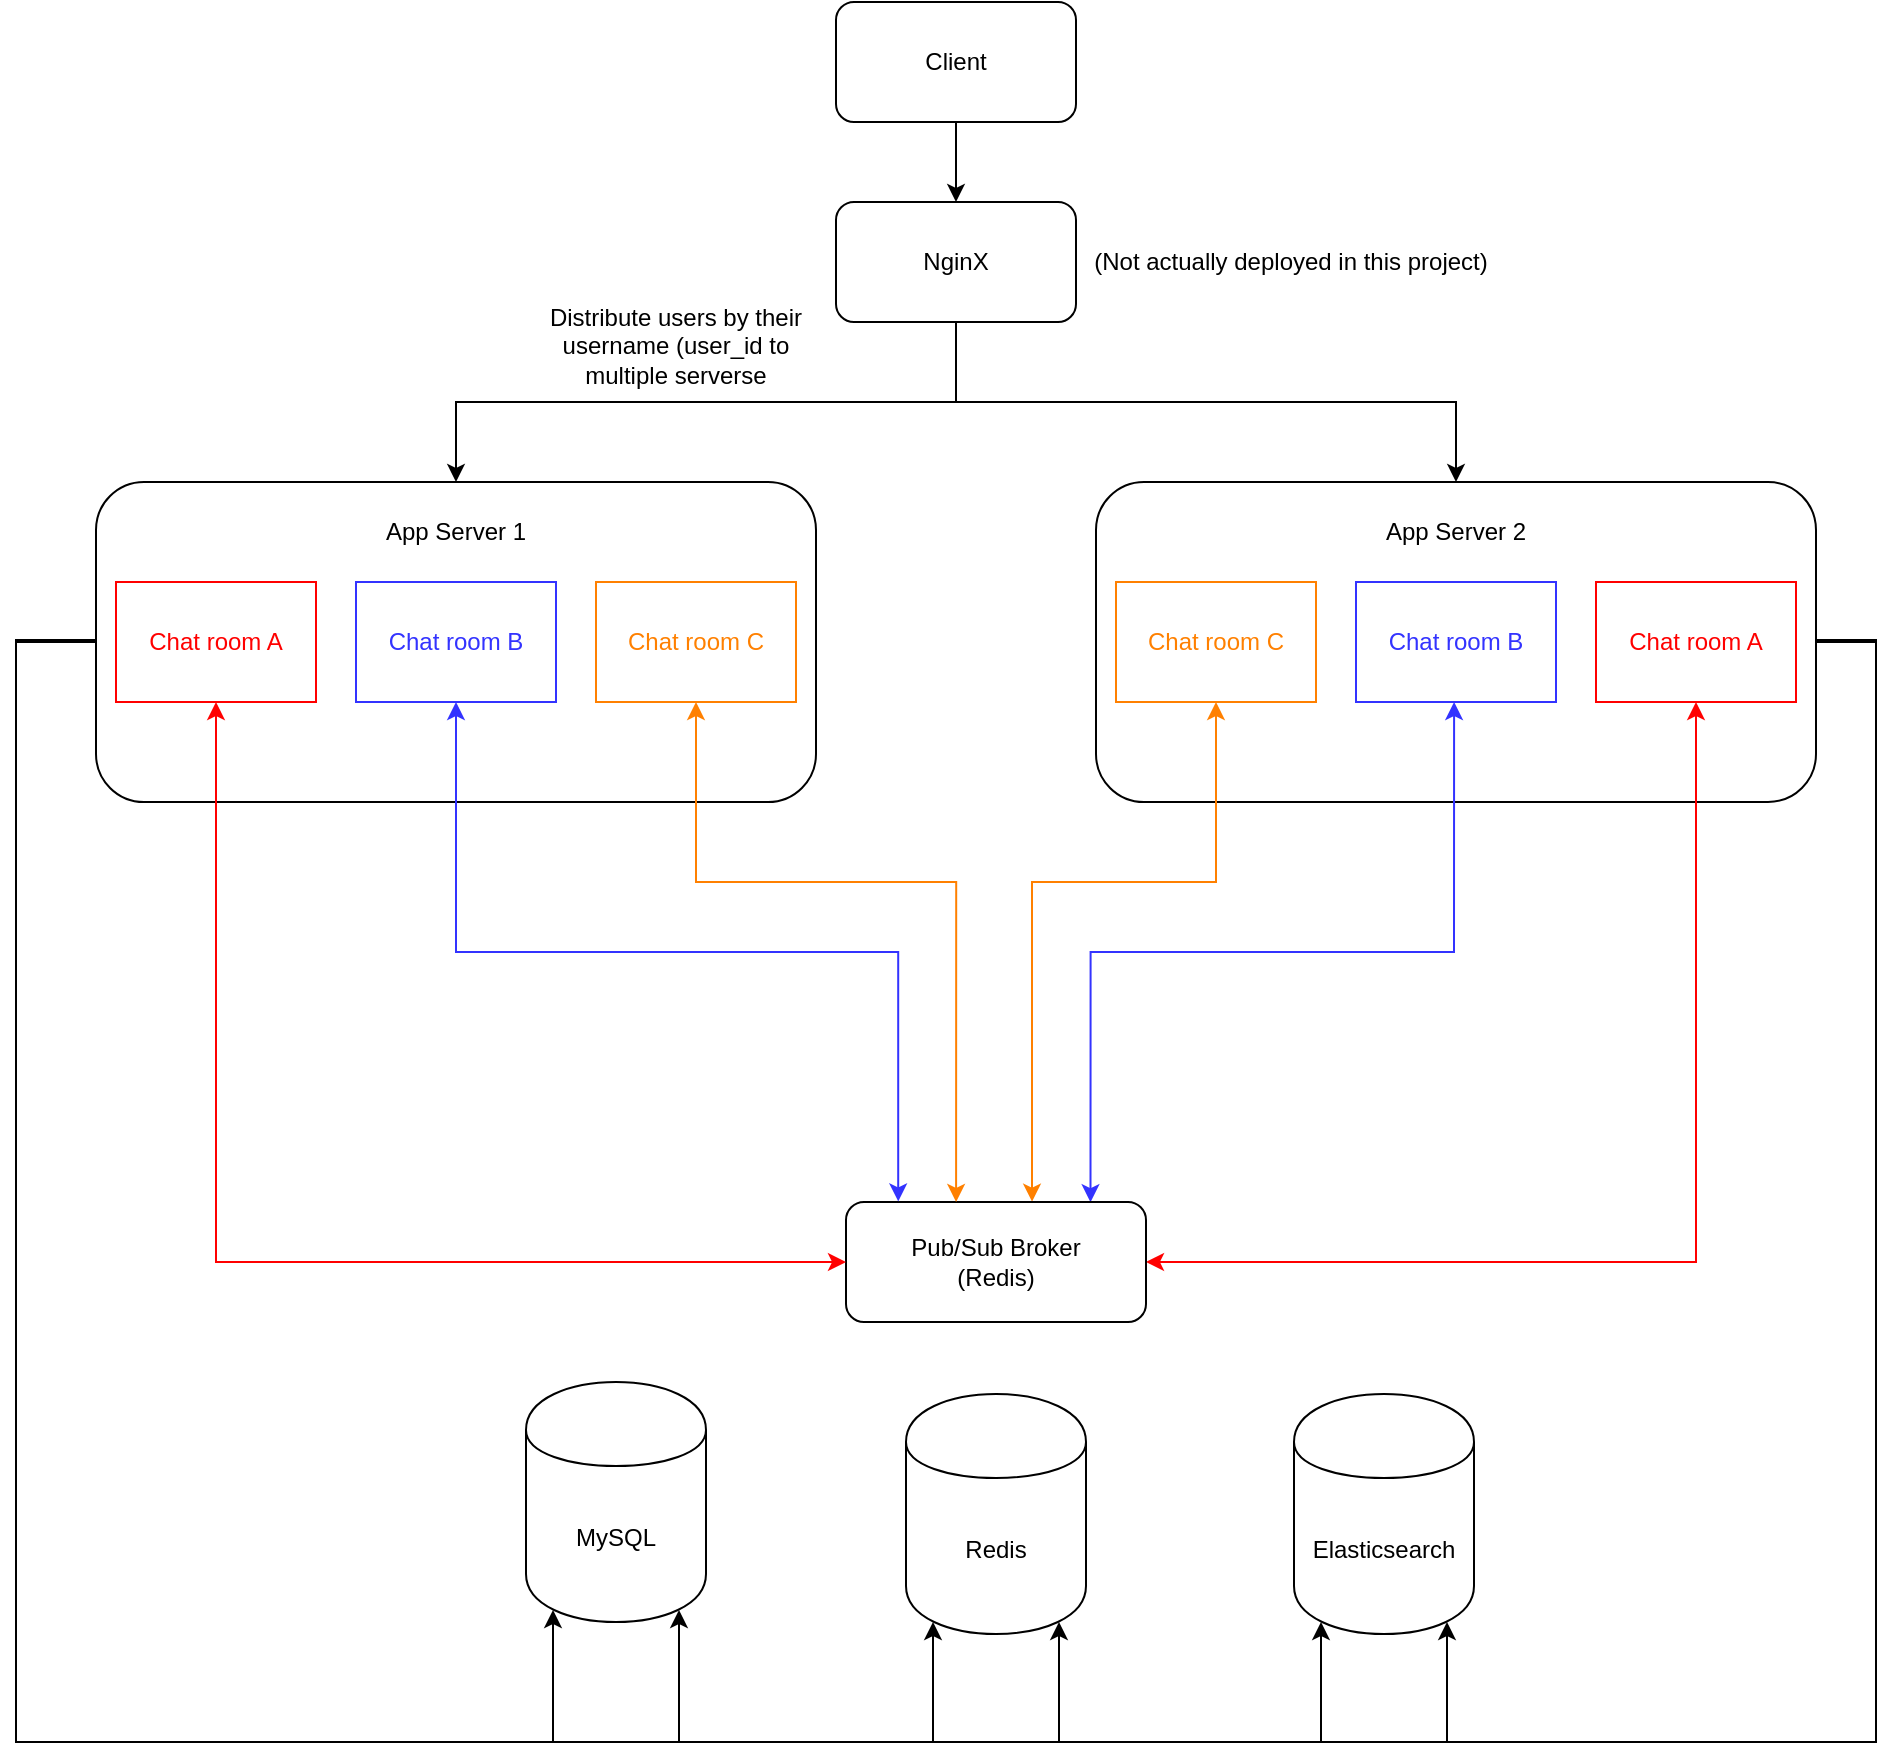 <mxfile version="10.9.7" type="device"><diagram id="0HWuEJ_kuPcOVZ0wtR0A" name="Page-1"><mxGraphModel dx="1301" dy="927" grid="1" gridSize="10" guides="1" tooltips="1" connect="1" arrows="1" fold="1" page="1" pageScale="1" pageWidth="1169" pageHeight="827" math="0" shadow="0"><root><mxCell id="0"/><mxCell id="1" parent="0"/><mxCell id="NpXGLKDbUnucVKAxtusU-49" value="" style="group" vertex="1" connectable="0" parent="1"><mxGeometry x="70" y="70" width="930" height="870" as="geometry"/></mxCell><mxCell id="NpXGLKDbUnucVKAxtusU-2" value="Client" style="rounded=1;whiteSpace=wrap;html=1;" vertex="1" parent="NpXGLKDbUnucVKAxtusU-49"><mxGeometry x="410" width="120" height="60" as="geometry"/></mxCell><mxCell id="NpXGLKDbUnucVKAxtusU-3" value="NginX" style="rounded=1;whiteSpace=wrap;html=1;" vertex="1" parent="NpXGLKDbUnucVKAxtusU-49"><mxGeometry x="410" y="100" width="120" height="60" as="geometry"/></mxCell><mxCell id="NpXGLKDbUnucVKAxtusU-20" style="edgeStyle=orthogonalEdgeStyle;rounded=0;orthogonalLoop=1;jettySize=auto;html=1;exitX=0.5;exitY=1;exitDx=0;exitDy=0;entryX=0.5;entryY=0;entryDx=0;entryDy=0;" edge="1" parent="NpXGLKDbUnucVKAxtusU-49" source="NpXGLKDbUnucVKAxtusU-2" target="NpXGLKDbUnucVKAxtusU-3"><mxGeometry relative="1" as="geometry"/></mxCell><mxCell id="NpXGLKDbUnucVKAxtusU-11" value="" style="group" vertex="1" connectable="0" parent="NpXGLKDbUnucVKAxtusU-49"><mxGeometry x="40" y="240" width="360" height="160" as="geometry"/></mxCell><mxCell id="NpXGLKDbUnucVKAxtusU-4" value="" style="rounded=1;whiteSpace=wrap;html=1;" vertex="1" parent="NpXGLKDbUnucVKAxtusU-11"><mxGeometry width="360" height="160" as="geometry"/></mxCell><mxCell id="NpXGLKDbUnucVKAxtusU-6" value="&lt;font color=&quot;#ff0000&quot;&gt;Chat room A&lt;/font&gt;" style="rounded=0;whiteSpace=wrap;html=1;strokeColor=#FF0000;" vertex="1" parent="NpXGLKDbUnucVKAxtusU-11"><mxGeometry x="10" y="50" width="100" height="60" as="geometry"/></mxCell><mxCell id="NpXGLKDbUnucVKAxtusU-8" value="&lt;font color=&quot;#3333ff&quot;&gt;Chat room B&lt;/font&gt;" style="rounded=0;whiteSpace=wrap;html=1;strokeColor=#3333FF;" vertex="1" parent="NpXGLKDbUnucVKAxtusU-11"><mxGeometry x="130" y="50" width="100" height="60" as="geometry"/></mxCell><mxCell id="NpXGLKDbUnucVKAxtusU-9" value="&lt;font color=&quot;#ff8000&quot;&gt;Chat room C&lt;/font&gt;" style="rounded=0;whiteSpace=wrap;html=1;strokeColor=#FF8000;" vertex="1" parent="NpXGLKDbUnucVKAxtusU-11"><mxGeometry x="250" y="50" width="100" height="60" as="geometry"/></mxCell><mxCell id="NpXGLKDbUnucVKAxtusU-10" value="App Server 1" style="text;html=1;strokeColor=none;fillColor=none;align=center;verticalAlign=middle;whiteSpace=wrap;rounded=0;" vertex="1" parent="NpXGLKDbUnucVKAxtusU-11"><mxGeometry x="135" y="15" width="90" height="20" as="geometry"/></mxCell><mxCell id="NpXGLKDbUnucVKAxtusU-18" style="edgeStyle=orthogonalEdgeStyle;rounded=0;orthogonalLoop=1;jettySize=auto;html=1;exitX=0.5;exitY=1;exitDx=0;exitDy=0;entryX=0.5;entryY=0;entryDx=0;entryDy=0;" edge="1" parent="NpXGLKDbUnucVKAxtusU-49" source="NpXGLKDbUnucVKAxtusU-3" target="NpXGLKDbUnucVKAxtusU-4"><mxGeometry relative="1" as="geometry"/></mxCell><mxCell id="NpXGLKDbUnucVKAxtusU-12" value="" style="group" vertex="1" connectable="0" parent="NpXGLKDbUnucVKAxtusU-49"><mxGeometry x="540" y="240" width="360" height="160" as="geometry"/></mxCell><mxCell id="NpXGLKDbUnucVKAxtusU-13" value="" style="rounded=1;whiteSpace=wrap;html=1;" vertex="1" parent="NpXGLKDbUnucVKAxtusU-12"><mxGeometry width="360" height="160" as="geometry"/></mxCell><mxCell id="NpXGLKDbUnucVKAxtusU-14" value="&lt;font color=&quot;#ff8000&quot;&gt;Chat room C&lt;/font&gt;" style="rounded=0;whiteSpace=wrap;html=1;strokeColor=#FF8000;" vertex="1" parent="NpXGLKDbUnucVKAxtusU-12"><mxGeometry x="10" y="50" width="100" height="60" as="geometry"/></mxCell><mxCell id="NpXGLKDbUnucVKAxtusU-15" value="&lt;font color=&quot;#3333ff&quot;&gt;Chat room B&lt;/font&gt;" style="rounded=0;whiteSpace=wrap;html=1;strokeColor=#3333FF;" vertex="1" parent="NpXGLKDbUnucVKAxtusU-12"><mxGeometry x="130" y="50" width="100" height="60" as="geometry"/></mxCell><mxCell id="NpXGLKDbUnucVKAxtusU-16" value="&lt;font color=&quot;#ff0000&quot;&gt;Chat room A&lt;/font&gt;" style="rounded=0;whiteSpace=wrap;html=1;strokeColor=#FF0000;" vertex="1" parent="NpXGLKDbUnucVKAxtusU-12"><mxGeometry x="250" y="50" width="100" height="60" as="geometry"/></mxCell><mxCell id="NpXGLKDbUnucVKAxtusU-17" value="App Server 2" style="text;html=1;strokeColor=none;fillColor=none;align=center;verticalAlign=middle;whiteSpace=wrap;rounded=0;" vertex="1" parent="NpXGLKDbUnucVKAxtusU-12"><mxGeometry x="135" y="15" width="90" height="20" as="geometry"/></mxCell><mxCell id="NpXGLKDbUnucVKAxtusU-19" style="edgeStyle=orthogonalEdgeStyle;rounded=0;orthogonalLoop=1;jettySize=auto;html=1;exitX=0.5;exitY=1;exitDx=0;exitDy=0;entryX=0.5;entryY=0;entryDx=0;entryDy=0;" edge="1" parent="NpXGLKDbUnucVKAxtusU-49" source="NpXGLKDbUnucVKAxtusU-3" target="NpXGLKDbUnucVKAxtusU-13"><mxGeometry relative="1" as="geometry"/></mxCell><mxCell id="NpXGLKDbUnucVKAxtusU-22" value="MySQL" style="shape=cylinder;whiteSpace=wrap;html=1;boundedLbl=1;backgroundOutline=1;" vertex="1" parent="NpXGLKDbUnucVKAxtusU-49"><mxGeometry x="255" y="690" width="90" height="120" as="geometry"/></mxCell><mxCell id="NpXGLKDbUnucVKAxtusU-23" value="Redis" style="shape=cylinder;whiteSpace=wrap;html=1;boundedLbl=1;backgroundOutline=1;" vertex="1" parent="NpXGLKDbUnucVKAxtusU-49"><mxGeometry x="445" y="696" width="90" height="120" as="geometry"/></mxCell><mxCell id="NpXGLKDbUnucVKAxtusU-26" style="edgeStyle=orthogonalEdgeStyle;rounded=0;orthogonalLoop=1;jettySize=auto;html=1;entryX=0.5;entryY=1;entryDx=0;entryDy=0;exitX=0.62;exitY=-0.003;exitDx=0;exitDy=0;exitPerimeter=0;startArrow=classic;startFill=1;strokeColor=#FF8000;" edge="1" parent="NpXGLKDbUnucVKAxtusU-49" source="NpXGLKDbUnucVKAxtusU-24" target="NpXGLKDbUnucVKAxtusU-14"><mxGeometry relative="1" as="geometry"><mxPoint x="508" y="598" as="sourcePoint"/><Array as="points"><mxPoint x="508" y="440"/><mxPoint x="600" y="440"/></Array></mxGeometry></mxCell><mxCell id="NpXGLKDbUnucVKAxtusU-29" style="edgeStyle=orthogonalEdgeStyle;rounded=0;orthogonalLoop=1;jettySize=auto;html=1;exitX=1;exitY=0.5;exitDx=0;exitDy=0;entryX=0.5;entryY=1;entryDx=0;entryDy=0;startArrow=classic;startFill=1;strokeColor=#FF0000;" edge="1" parent="NpXGLKDbUnucVKAxtusU-49" source="NpXGLKDbUnucVKAxtusU-24" target="NpXGLKDbUnucVKAxtusU-16"><mxGeometry relative="1" as="geometry"><Array as="points"><mxPoint x="840" y="630"/></Array></mxGeometry></mxCell><mxCell id="NpXGLKDbUnucVKAxtusU-30" style="edgeStyle=orthogonalEdgeStyle;rounded=0;orthogonalLoop=1;jettySize=auto;html=1;exitX=0.815;exitY=0.002;exitDx=0;exitDy=0;entryX=0.5;entryY=1;entryDx=0;entryDy=0;exitPerimeter=0;startArrow=classic;startFill=1;strokeColor=#3333FF;" edge="1" parent="NpXGLKDbUnucVKAxtusU-49" source="NpXGLKDbUnucVKAxtusU-24"><mxGeometry relative="1" as="geometry"><mxPoint x="539.049" y="599.913" as="sourcePoint"/><mxPoint x="719.049" y="350.01" as="targetPoint"/><Array as="points"><mxPoint x="537" y="475"/><mxPoint x="719" y="475"/></Array></mxGeometry></mxCell><mxCell id="NpXGLKDbUnucVKAxtusU-24" value="Pub/Sub Broker&lt;br&gt;(Redis)" style="rounded=1;whiteSpace=wrap;html=1;" vertex="1" parent="NpXGLKDbUnucVKAxtusU-49"><mxGeometry x="415" y="600" width="150" height="60" as="geometry"/></mxCell><mxCell id="NpXGLKDbUnucVKAxtusU-25" style="edgeStyle=orthogonalEdgeStyle;rounded=0;orthogonalLoop=1;jettySize=auto;html=1;exitX=0.5;exitY=1;exitDx=0;exitDy=0;entryX=0.174;entryY=-0.005;entryDx=0;entryDy=0;entryPerimeter=0;startArrow=classic;startFill=1;strokeColor=#3333FF;" edge="1" parent="NpXGLKDbUnucVKAxtusU-49" source="NpXGLKDbUnucVKAxtusU-8" target="NpXGLKDbUnucVKAxtusU-24"><mxGeometry relative="1" as="geometry"><mxPoint x="441" y="598" as="targetPoint"/></mxGeometry></mxCell><mxCell id="NpXGLKDbUnucVKAxtusU-27" style="edgeStyle=orthogonalEdgeStyle;rounded=0;orthogonalLoop=1;jettySize=auto;html=1;exitX=0.5;exitY=1;exitDx=0;exitDy=0;entryX=0.367;entryY=0;entryDx=0;entryDy=0;entryPerimeter=0;startArrow=classic;startFill=1;strokeColor=#FF8000;" edge="1" parent="NpXGLKDbUnucVKAxtusU-49" source="NpXGLKDbUnucVKAxtusU-9" target="NpXGLKDbUnucVKAxtusU-24"><mxGeometry relative="1" as="geometry"><Array as="points"><mxPoint x="340" y="440"/><mxPoint x="470" y="440"/></Array></mxGeometry></mxCell><mxCell id="NpXGLKDbUnucVKAxtusU-28" style="edgeStyle=orthogonalEdgeStyle;rounded=0;orthogonalLoop=1;jettySize=auto;html=1;exitX=0.5;exitY=1;exitDx=0;exitDy=0;entryX=0;entryY=0.5;entryDx=0;entryDy=0;startArrow=classic;startFill=1;strokeColor=#FF0000;" edge="1" parent="NpXGLKDbUnucVKAxtusU-49" source="NpXGLKDbUnucVKAxtusU-6" target="NpXGLKDbUnucVKAxtusU-24"><mxGeometry relative="1" as="geometry"/></mxCell><mxCell id="NpXGLKDbUnucVKAxtusU-37" value="Elasticsearch" style="shape=cylinder;whiteSpace=wrap;html=1;boundedLbl=1;backgroundOutline=1;" vertex="1" parent="NpXGLKDbUnucVKAxtusU-49"><mxGeometry x="639" y="696" width="90" height="120" as="geometry"/></mxCell><mxCell id="NpXGLKDbUnucVKAxtusU-39" style="edgeStyle=orthogonalEdgeStyle;rounded=0;orthogonalLoop=1;jettySize=auto;html=1;exitX=0;exitY=0.5;exitDx=0;exitDy=0;entryX=0.15;entryY=0.95;entryDx=0;entryDy=0;entryPerimeter=0;startArrow=none;startFill=0;strokeColor=#000000;" edge="1" parent="NpXGLKDbUnucVKAxtusU-49" source="NpXGLKDbUnucVKAxtusU-4" target="NpXGLKDbUnucVKAxtusU-22"><mxGeometry relative="1" as="geometry"><Array as="points"><mxPoint y="319"/><mxPoint y="870"/><mxPoint x="269" y="870"/></Array></mxGeometry></mxCell><mxCell id="NpXGLKDbUnucVKAxtusU-40" style="edgeStyle=orthogonalEdgeStyle;rounded=0;orthogonalLoop=1;jettySize=auto;html=1;exitX=0;exitY=0.5;exitDx=0;exitDy=0;entryX=0.15;entryY=0.95;entryDx=0;entryDy=0;startArrow=none;startFill=0;strokeColor=#000000;entryPerimeter=0;" edge="1" parent="NpXGLKDbUnucVKAxtusU-49" source="NpXGLKDbUnucVKAxtusU-4" target="NpXGLKDbUnucVKAxtusU-23"><mxGeometry relative="1" as="geometry"><Array as="points"><mxPoint y="320"/><mxPoint y="870"/><mxPoint x="459" y="870"/></Array></mxGeometry></mxCell><mxCell id="NpXGLKDbUnucVKAxtusU-41" style="edgeStyle=orthogonalEdgeStyle;rounded=0;orthogonalLoop=1;jettySize=auto;html=1;exitX=0;exitY=0.5;exitDx=0;exitDy=0;entryX=0.15;entryY=0.95;entryDx=0;entryDy=0;startArrow=none;startFill=0;strokeColor=#000000;entryPerimeter=0;" edge="1" parent="NpXGLKDbUnucVKAxtusU-49" source="NpXGLKDbUnucVKAxtusU-4" target="NpXGLKDbUnucVKAxtusU-37"><mxGeometry relative="1" as="geometry"><Array as="points"><mxPoint x="40" y="319"/><mxPoint y="319"/><mxPoint y="870"/><mxPoint x="653" y="870"/></Array></mxGeometry></mxCell><mxCell id="NpXGLKDbUnucVKAxtusU-42" style="edgeStyle=orthogonalEdgeStyle;rounded=0;orthogonalLoop=1;jettySize=auto;html=1;exitX=1;exitY=0.5;exitDx=0;exitDy=0;entryX=0.85;entryY=0.95;entryDx=0;entryDy=0;entryPerimeter=0;startArrow=none;startFill=0;strokeColor=#000000;" edge="1" parent="NpXGLKDbUnucVKAxtusU-49" source="NpXGLKDbUnucVKAxtusU-13" target="NpXGLKDbUnucVKAxtusU-22"><mxGeometry relative="1" as="geometry"><Array as="points"><mxPoint x="930" y="320"/><mxPoint x="930" y="870"/><mxPoint x="332" y="870"/></Array></mxGeometry></mxCell><mxCell id="NpXGLKDbUnucVKAxtusU-43" style="edgeStyle=orthogonalEdgeStyle;rounded=0;orthogonalLoop=1;jettySize=auto;html=1;exitX=1;exitY=0.5;exitDx=0;exitDy=0;entryX=0.85;entryY=0.95;entryDx=0;entryDy=0;entryPerimeter=0;startArrow=none;startFill=0;strokeColor=#000000;" edge="1" parent="NpXGLKDbUnucVKAxtusU-49" source="NpXGLKDbUnucVKAxtusU-13" target="NpXGLKDbUnucVKAxtusU-23"><mxGeometry relative="1" as="geometry"><Array as="points"><mxPoint x="930" y="320"/><mxPoint x="930" y="870"/><mxPoint x="522" y="870"/></Array></mxGeometry></mxCell><mxCell id="NpXGLKDbUnucVKAxtusU-44" style="edgeStyle=orthogonalEdgeStyle;rounded=0;orthogonalLoop=1;jettySize=auto;html=1;exitX=1;exitY=0.5;exitDx=0;exitDy=0;entryX=0.85;entryY=0.95;entryDx=0;entryDy=0;entryPerimeter=0;startArrow=none;startFill=0;strokeColor=#000000;" edge="1" parent="NpXGLKDbUnucVKAxtusU-49" source="NpXGLKDbUnucVKAxtusU-13" target="NpXGLKDbUnucVKAxtusU-37"><mxGeometry relative="1" as="geometry"><Array as="points"><mxPoint x="930" y="319"/><mxPoint x="930" y="870"/><mxPoint x="716" y="870"/></Array></mxGeometry></mxCell><mxCell id="NpXGLKDbUnucVKAxtusU-45" value="(Not actually deployed in this project)" style="text;html=1;strokeColor=none;fillColor=none;align=center;verticalAlign=middle;whiteSpace=wrap;rounded=0;" vertex="1" parent="NpXGLKDbUnucVKAxtusU-49"><mxGeometry x="535" y="120" width="205" height="20" as="geometry"/></mxCell><mxCell id="NpXGLKDbUnucVKAxtusU-48" value="Distribute users by their username (user_id to multiple serverse" style="text;html=1;strokeColor=none;fillColor=none;align=center;verticalAlign=middle;whiteSpace=wrap;rounded=0;" vertex="1" parent="NpXGLKDbUnucVKAxtusU-49"><mxGeometry x="250" y="147" width="160" height="50" as="geometry"/></mxCell></root></mxGraphModel></diagram></mxfile>
